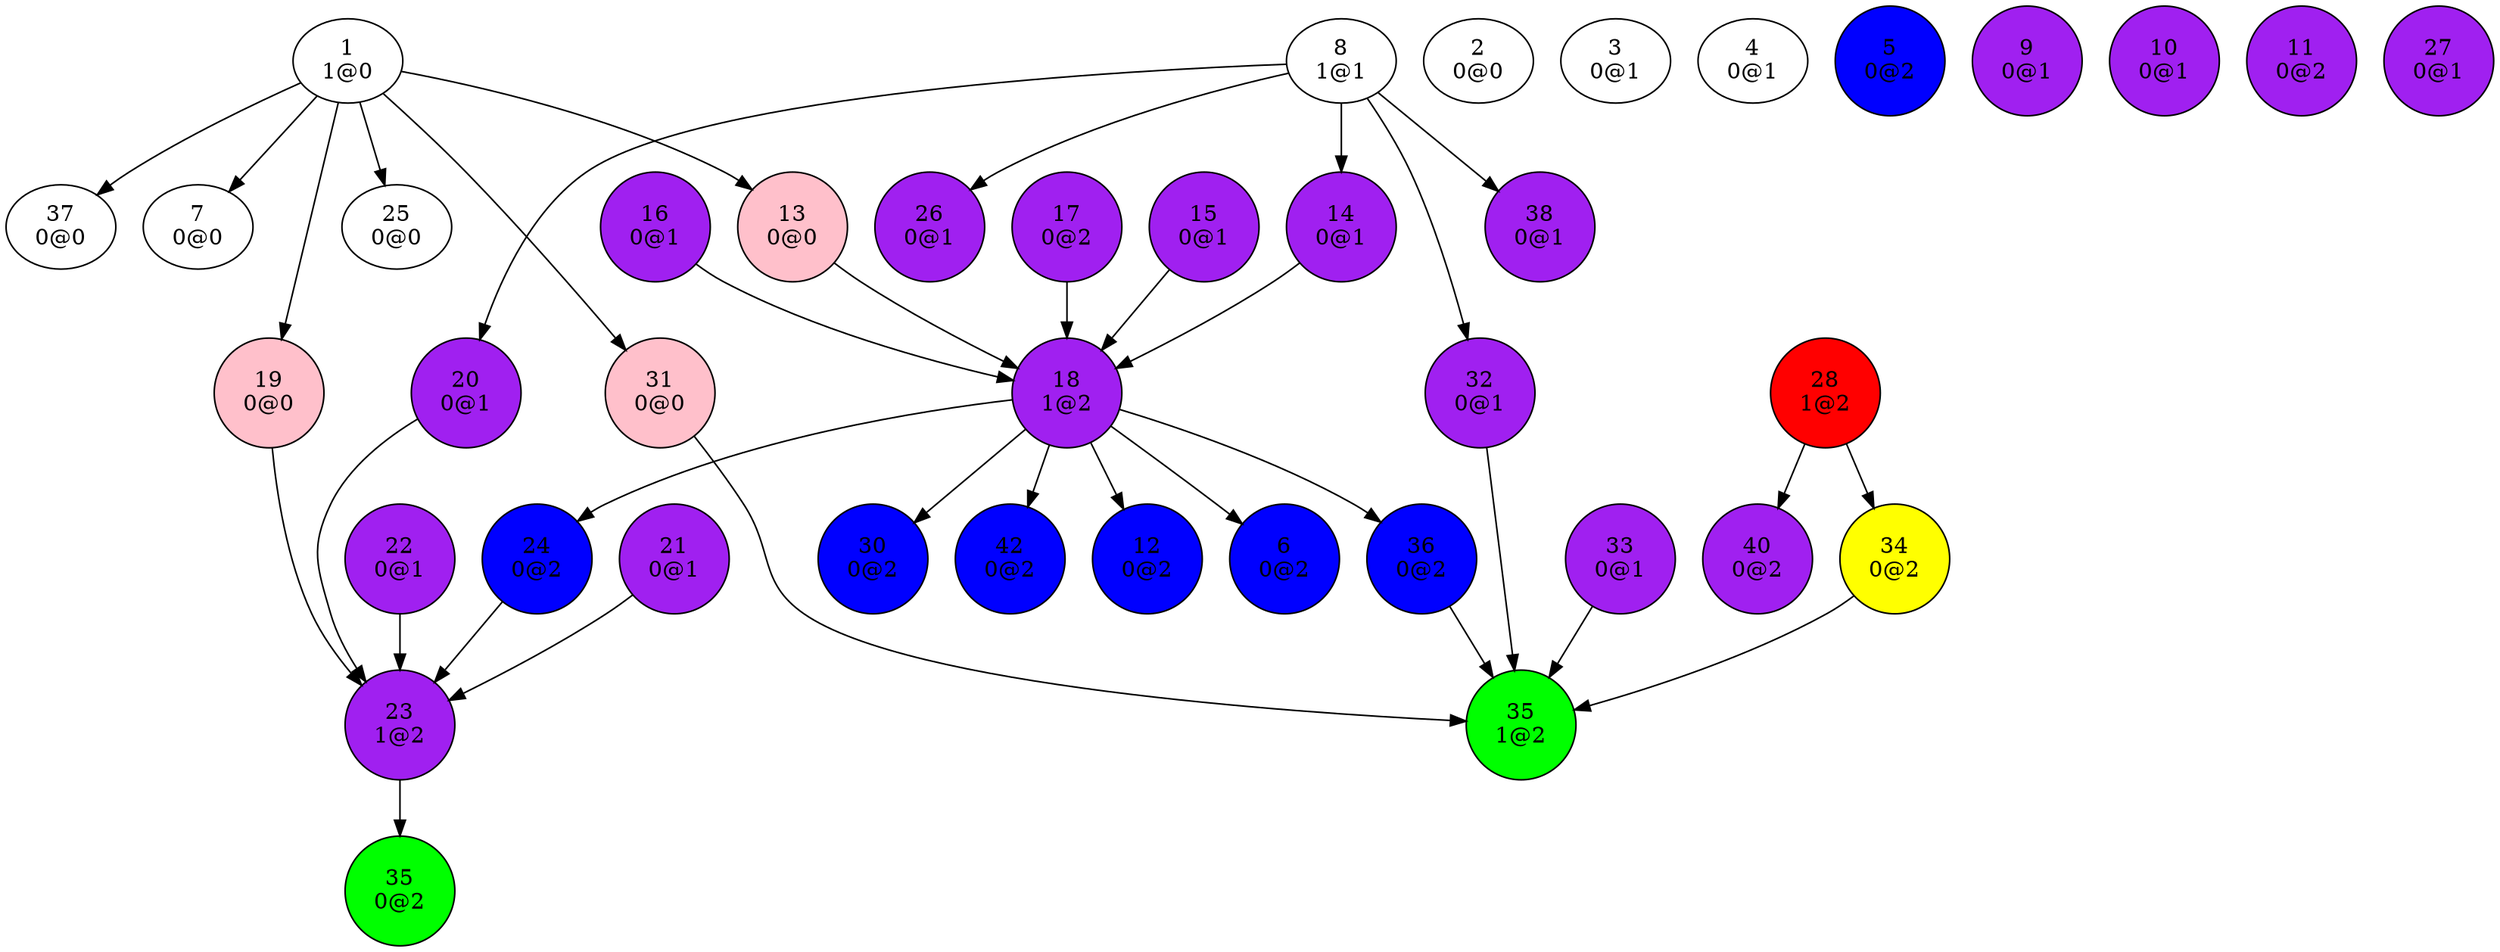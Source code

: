 digraph {
"1
1@0"->"7
0@0";
"1
1@0"->"13
0@0";
"1
1@0"->"19
0@0";
"1
1@0"->"25
0@0";
"1
1@0"->"31
0@0";
"1
1@0"->"37
0@0";
"2
0@0";
"3
0@1";
"4
0@1";
"5
0@2";
"6
0@2";
"7
0@0";
"8
1@1"->"14
0@1";
"8
1@1"->"20
0@1";
"8
1@1"->"26
0@1";
"8
1@1"->"32
0@1";
"8
1@1"->"38
0@1";
"9
0@1";
"10
0@1";
"11
0@2";
"12
0@2";
"13
0@0"->"18
1@2";
"14
0@1"->"18
1@2";
"15
0@1"->"18
1@2";
"16
0@1"->"18
1@2";
"17
0@2"->"18
1@2";
"18
1@2"->"6
0@2";
"18
1@2"->"12
0@2";
"18
1@2"->"24
0@2";
"18
1@2"->"30
0@2";
"18
1@2"->"36
0@2";
"18
1@2"->"42
0@2";
"19
0@0"->"23
1@2";
"20
0@1"->"23
1@2";
"21
0@1"->"23
1@2";
"22
0@1"->"23
1@2";
"23
1@2"->"35
0@2";
"24
0@2"->"23
1@2";
"25
0@0";
"26
0@1";
"27
0@1";
"28
1@2"->"34
0@2";
"28
1@2"->"40
0@2";
"30
0@2";
"31
0@0"->"35
1@2";
"32
0@1"->"35
1@2";
"33
0@1"->"35
1@2";
"34
0@2"->"35
1@2";
"35
0@2";
"35
1@2";
"36
0@2"->"35
1@2";
"37
0@0";
"38
0@1";
"40
0@2";
"42
0@2";
"5
0@2"[shape=circle, style=filled, fillcolor=blue];
"6
0@2"[shape=circle, style=filled, fillcolor=blue];
"9
0@1"[shape=circle, style=filled, fillcolor=purple];
"10
0@1"[shape=circle, style=filled, fillcolor=purple];
"11
0@2"[shape=circle, style=filled, fillcolor=purple];
"12
0@2"[shape=circle, style=filled, fillcolor=blue];
"13
0@0"[shape=circle, style=filled, fillcolor=pink];
"14
0@1"[shape=circle, style=filled, fillcolor=purple];
"15
0@1"[shape=circle, style=filled, fillcolor=purple];
"16
0@1"[shape=circle, style=filled, fillcolor=purple];
"17
0@2"[shape=circle, style=filled, fillcolor=purple];
"18
1@2"[shape=circle, style=filled, fillcolor=purple];
"19
0@0"[shape=circle, style=filled, fillcolor=pink];
"20
0@1"[shape=circle, style=filled, fillcolor=purple];
"21
0@1"[shape=circle, style=filled, fillcolor=purple];
"22
0@1"[shape=circle, style=filled, fillcolor=purple];
"23
1@2"[shape=circle, style=filled, fillcolor=purple];
"24
0@2"[shape=circle, style=filled, fillcolor=blue];
"26
0@1"[shape=circle, style=filled, fillcolor=purple];
"27
0@1"[shape=circle, style=filled, fillcolor=purple];
"28
1@2"[shape=circle, style=filled, fillcolor=red];
"30
0@2"[shape=circle, style=filled, fillcolor=blue];
"31
0@0"[shape=circle, style=filled, fillcolor=pink];
"32
0@1"[shape=circle, style=filled, fillcolor=purple];
"33
0@1"[shape=circle, style=filled, fillcolor=purple];
"34
0@2"[shape=circle, style=filled, fillcolor=yellow];
"35
0@2"[shape=circle, style=filled, fillcolor=green];
"35
1@2"[shape=circle, style=filled, fillcolor=green];
"36
0@2"[shape=circle, style=filled, fillcolor=blue];
"38
0@1"[shape=circle, style=filled, fillcolor=purple];
"40
0@2"[shape=circle, style=filled, fillcolor=purple];
"42
0@2"[shape=circle, style=filled, fillcolor=blue];
}